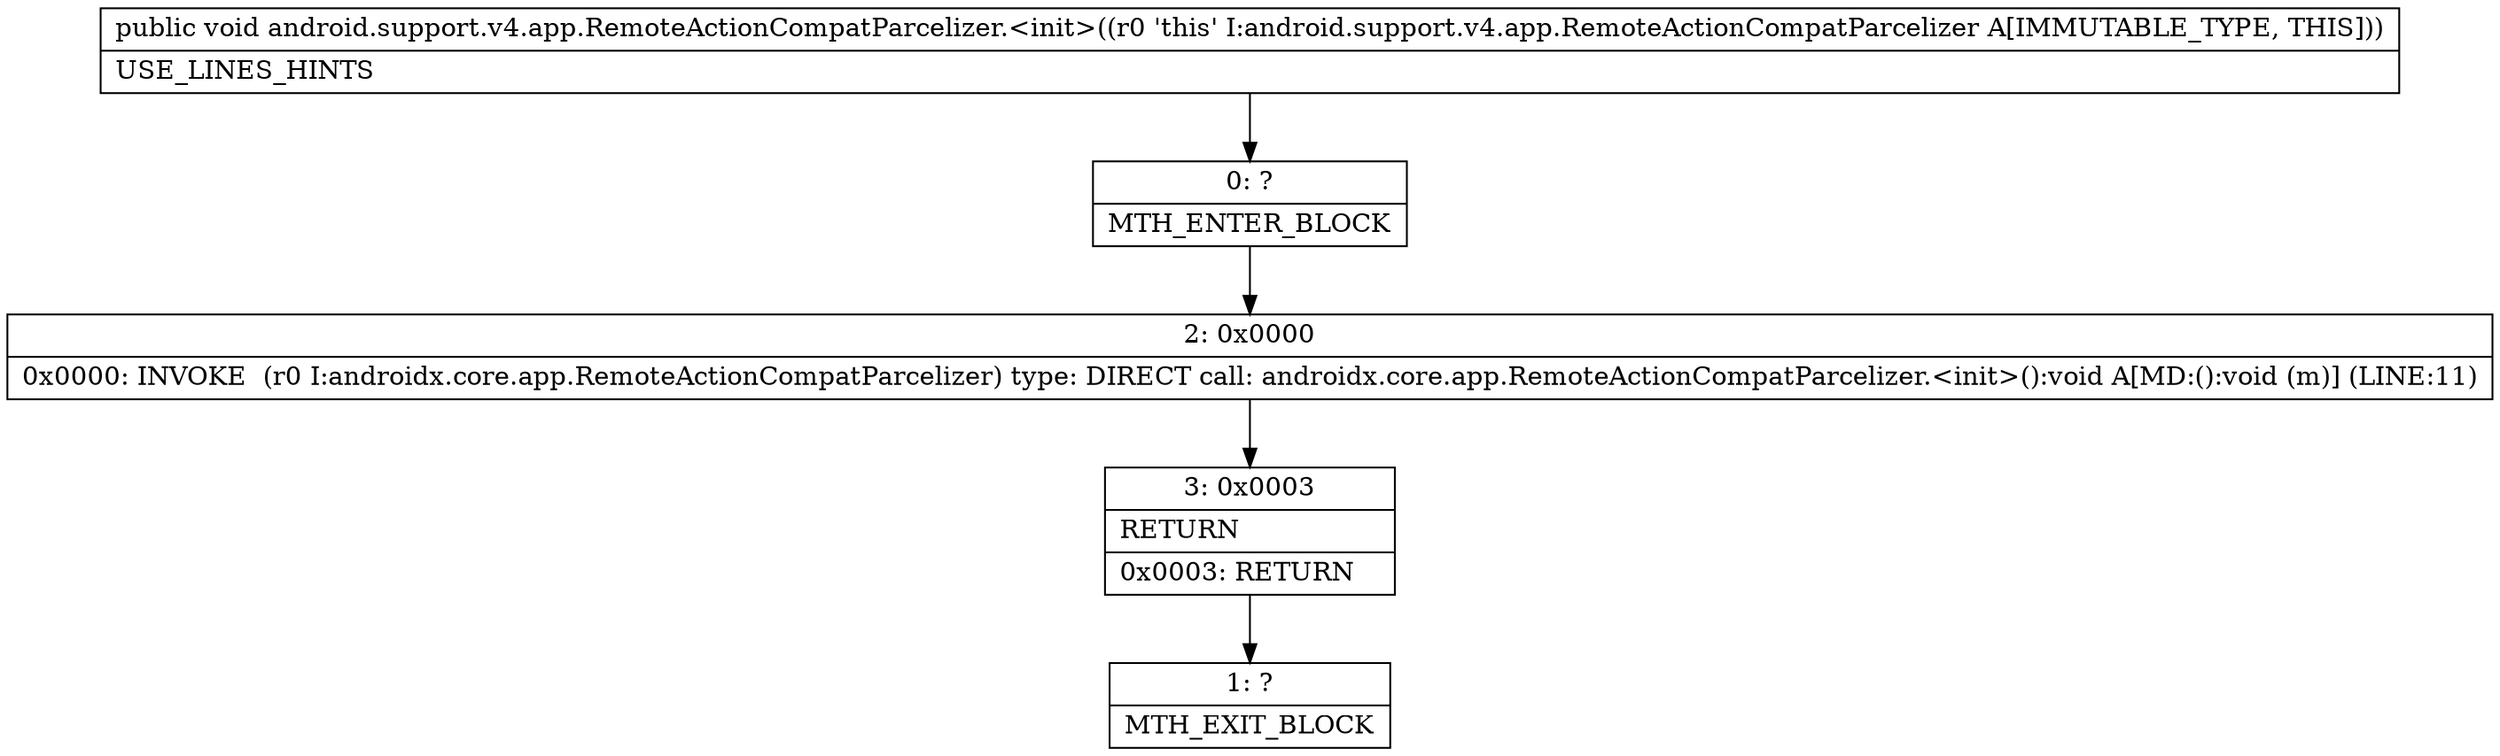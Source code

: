 digraph "CFG forandroid.support.v4.app.RemoteActionCompatParcelizer.\<init\>()V" {
Node_0 [shape=record,label="{0\:\ ?|MTH_ENTER_BLOCK\l}"];
Node_2 [shape=record,label="{2\:\ 0x0000|0x0000: INVOKE  (r0 I:androidx.core.app.RemoteActionCompatParcelizer) type: DIRECT call: androidx.core.app.RemoteActionCompatParcelizer.\<init\>():void A[MD:():void (m)] (LINE:11)\l}"];
Node_3 [shape=record,label="{3\:\ 0x0003|RETURN\l|0x0003: RETURN   \l}"];
Node_1 [shape=record,label="{1\:\ ?|MTH_EXIT_BLOCK\l}"];
MethodNode[shape=record,label="{public void android.support.v4.app.RemoteActionCompatParcelizer.\<init\>((r0 'this' I:android.support.v4.app.RemoteActionCompatParcelizer A[IMMUTABLE_TYPE, THIS]))  | USE_LINES_HINTS\l}"];
MethodNode -> Node_0;Node_0 -> Node_2;
Node_2 -> Node_3;
Node_3 -> Node_1;
}

